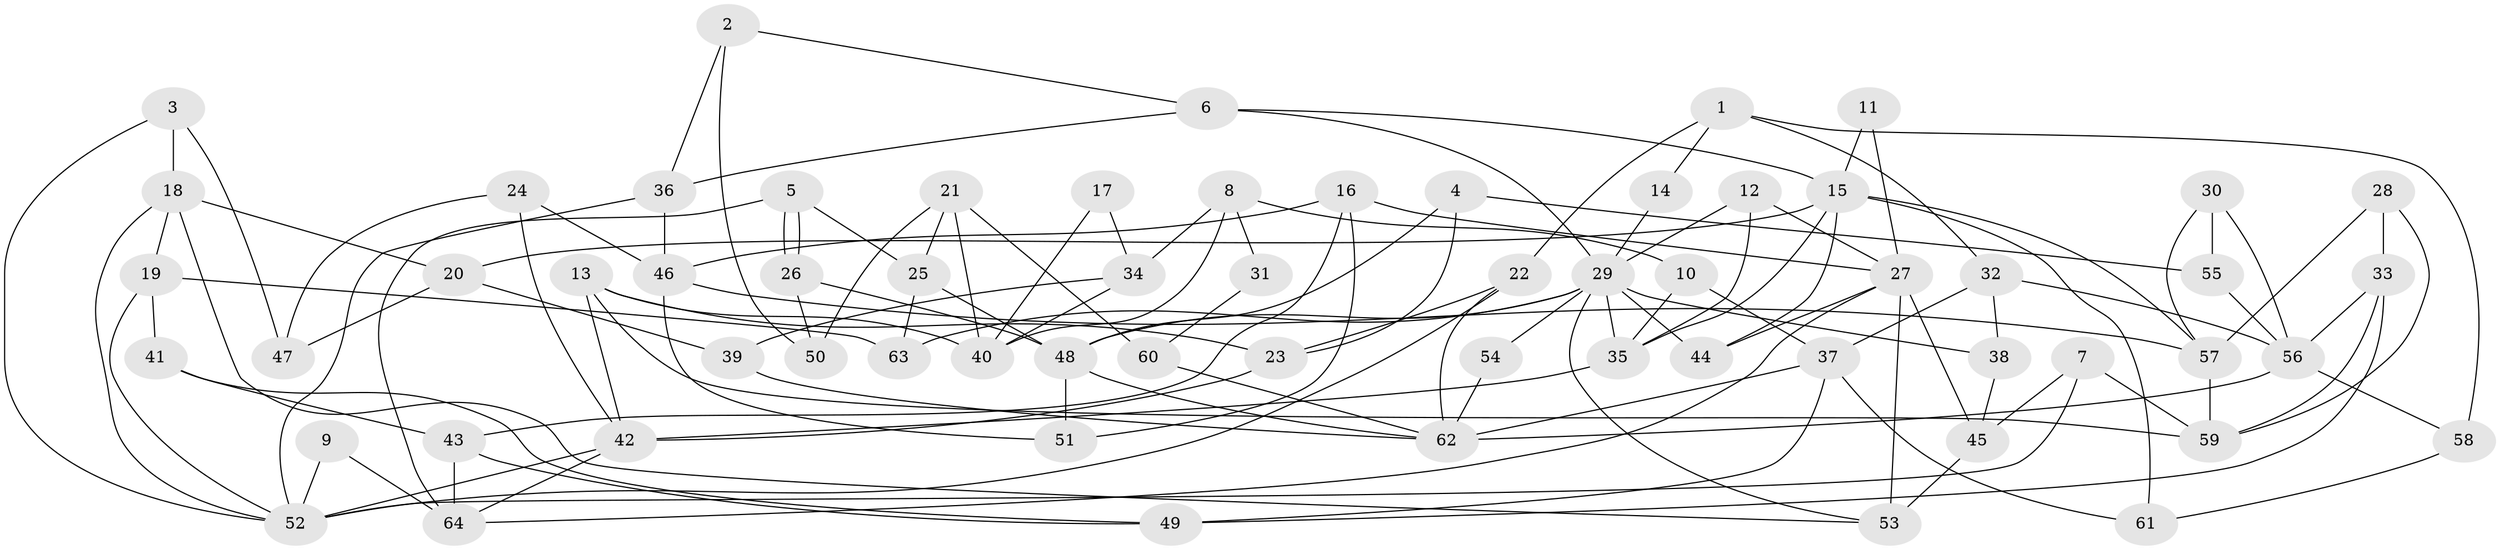 // Generated by graph-tools (version 1.1) at 2025/15/03/09/25 04:15:14]
// undirected, 64 vertices, 128 edges
graph export_dot {
graph [start="1"]
  node [color=gray90,style=filled];
  1;
  2;
  3;
  4;
  5;
  6;
  7;
  8;
  9;
  10;
  11;
  12;
  13;
  14;
  15;
  16;
  17;
  18;
  19;
  20;
  21;
  22;
  23;
  24;
  25;
  26;
  27;
  28;
  29;
  30;
  31;
  32;
  33;
  34;
  35;
  36;
  37;
  38;
  39;
  40;
  41;
  42;
  43;
  44;
  45;
  46;
  47;
  48;
  49;
  50;
  51;
  52;
  53;
  54;
  55;
  56;
  57;
  58;
  59;
  60;
  61;
  62;
  63;
  64;
  1 -- 22;
  1 -- 58;
  1 -- 14;
  1 -- 32;
  2 -- 50;
  2 -- 36;
  2 -- 6;
  3 -- 18;
  3 -- 52;
  3 -- 47;
  4 -- 55;
  4 -- 23;
  4 -- 48;
  5 -- 25;
  5 -- 26;
  5 -- 26;
  5 -- 64;
  6 -- 29;
  6 -- 15;
  6 -- 36;
  7 -- 59;
  7 -- 45;
  7 -- 52;
  8 -- 40;
  8 -- 10;
  8 -- 31;
  8 -- 34;
  9 -- 52;
  9 -- 64;
  10 -- 37;
  10 -- 35;
  11 -- 27;
  11 -- 15;
  12 -- 29;
  12 -- 27;
  12 -- 35;
  13 -- 42;
  13 -- 23;
  13 -- 40;
  13 -- 59;
  14 -- 29;
  15 -- 35;
  15 -- 20;
  15 -- 44;
  15 -- 57;
  15 -- 61;
  16 -- 46;
  16 -- 27;
  16 -- 43;
  16 -- 51;
  17 -- 34;
  17 -- 40;
  18 -- 53;
  18 -- 52;
  18 -- 19;
  18 -- 20;
  19 -- 52;
  19 -- 41;
  19 -- 63;
  20 -- 39;
  20 -- 47;
  21 -- 40;
  21 -- 25;
  21 -- 50;
  21 -- 60;
  22 -- 62;
  22 -- 52;
  22 -- 23;
  23 -- 42;
  24 -- 42;
  24 -- 47;
  24 -- 46;
  25 -- 63;
  25 -- 48;
  26 -- 48;
  26 -- 50;
  27 -- 44;
  27 -- 53;
  27 -- 45;
  27 -- 64;
  28 -- 33;
  28 -- 59;
  28 -- 57;
  29 -- 35;
  29 -- 48;
  29 -- 38;
  29 -- 44;
  29 -- 53;
  29 -- 54;
  29 -- 63;
  30 -- 57;
  30 -- 56;
  30 -- 55;
  31 -- 60;
  32 -- 56;
  32 -- 37;
  32 -- 38;
  33 -- 49;
  33 -- 59;
  33 -- 56;
  34 -- 39;
  34 -- 40;
  35 -- 42;
  36 -- 46;
  36 -- 52;
  37 -- 49;
  37 -- 61;
  37 -- 62;
  38 -- 45;
  39 -- 62;
  41 -- 43;
  41 -- 49;
  42 -- 52;
  42 -- 64;
  43 -- 64;
  43 -- 49;
  45 -- 53;
  46 -- 57;
  46 -- 51;
  48 -- 51;
  48 -- 62;
  54 -- 62;
  55 -- 56;
  56 -- 62;
  56 -- 58;
  57 -- 59;
  58 -- 61;
  60 -- 62;
}
